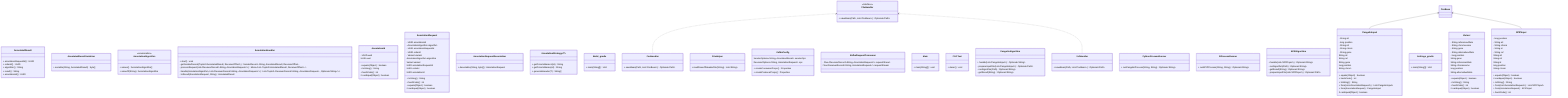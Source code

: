 classDiagram
direction BT
class AnnotatedResult {
  + annotationRequestId() UUID
  + orderId() UUID
  + algorithm() String
  + result() String
  + annotationId() UUID
}
class AnnotatedResultSerializer {
  + serialize(String, AnnotatedResult) byte[]
}
class AnnotationAlgorithm {
<<enumeration>>
  + values() AnnotationAlgorithm[]
  + valueOf(String) AnnotationAlgorithm
}
class AnnotationHandler {
  + start() void
  - getSenderRecord(Tuple2~AnnotatedResult, ReceiverOffset~) SenderRecord~String, AnnotatedResult, ReceiverOffset~
  - processRequest(List~ReceiverRecord~String, AnnotationRequest~~) Mono~List~Tuple2~AnnotatedResult, ReceiverOffset~~~
  - handle(AnnotationAlgorithm, List~ReceiverRecord~String, AnnotationRequest~~) List~Tuple2~ReceiverRecord~String, AnnotationRequest~, Optional~String~~~
  - toResult(AnnotationRequest, String) AnnotatedResult
}
class AnnotationId {
  - UUID uuid
  + equals(Object) boolean
  + toString() String
  + hashCode() int
  # canEqual(Object) boolean
   UUID uuid
}
class AnnotationRequest {
  - UUID annotationId
  - AnnotationAlgorithm algorithm
  - UUID annotationRequestId
  - UUID orderId
  - Variant variant
  + toString() String
  + hashCode() int
  + equals(Object) boolean
  # canEqual(Object) boolean
   AnnotationAlgorithm algorithm
   Variant variant
   UUID annotationRequestId
   UUID orderId
   UUID annotationId
}
class AnnotationRequestDeserializer {
  + deserialize(String, byte[]) AnnotationRequest
}
class AnnotationStrategy~T~ {
  + getColumnName1(int) String
  + getColumnName(int) String
  + generateHeader(T) String[]
}
class Build_gradle {
  + main(String[]) Unit
}
class CsvBean
class CsvHandler {
  + saveBean(Path, List~CsvBean~) Optional~Path~
}
class FileHandler {
<<Interface>>
  + saveBean(Path, List~CsvBean~) Optional~Path~
}
class FileHelper {
  + readRowsOfHeaderFile(String) List~String~
}
class KafkaConfig {
  + createConsumerProps() Properties
  + createProducerProps() Properties
   SenderOptions~String, AnnotatedResult~ senderOps
   ReceiverOptions~String, AnnotationRequest~ ops
}
class KafkaRequestConsumer {
  - Flux~ReceiverRecord~String, AnnotationRequest~~ requestStream
   Flux~ReceiverRecord~String, AnnotationRequest~~ requestStream
}
class Main {
  + main(String[]) void
}
class POCTest {
  + deser() void
}
class PangolinAlgorithm {
  + handle(List~PangolinInput~) Optional~String~
  - prepareInputFile(List~PangolinInput~) Optional~Path~
  - runAlgorithm(Path) Optional~String~
  - getResult(String) Optional~String~
}
class PangolinInput {
  - String alt
  - long position
  - String ref
  - String chrom
  - String gene
  + equals(Object) boolean
  + hashCode() int
  + toString() String
  + from(List~AnnotationRequest~) List~PangolinInput~
  + from(AnnotationRequest) PangolinInput
  # canEqual(Object) boolean
   String alt
   String ref
   String gene
   long position
   String chrom
}
class PythonProcessRunner {
  + runPangolinProcess(String, String) Optional~String~
}
class RProcessRunner {
  + runSPIPProcess(String, String) Optional~String~
}
class SPIPAlgorithm {
  + handle(List~SPIPInput~) Optional~String~
  - runAlgorithm(Path) Optional~String~
  - getResult(String) Optional~String~
  - prepareInputFile(List~SPIPInput~) Optional~Path~
}
class SPIPInput {
  - long position
  - String alt
  - String chrom
  - String id
  - String ref
  + equals(Object) boolean
  # canEqual(Object) boolean
  + toString() String
  + from(List~AnnotationRequest~) List~SPIPInput~
  + from(AnnotationRequest) SPIPInput
  + hashCode() int
   String alt
   String ref
   String id
   long position
   String chrom
}
class Settings_gradle {
  + main(String[]) Unit
}
class Variant {
  - String referenceAllele
  - String chromosome
  - String gene
  - String alternativeAllele
  - long position
  + equals(Object) boolean
  + toString() String
  + hashCode() int
  # canEqual(Object) boolean
   String gene
   String referenceAllele
   String chromosome
   long position
   String alternativeAllele
}
class VcfHandler {
  + saveBean(Path, List~CsvBean~) Optional~Path~
}

CsvHandler  ..>  FileHandler 
PangolinInput  -->  CsvBean 
SPIPInput  -->  CsvBean 
VcfHandler  ..>  FileHandler